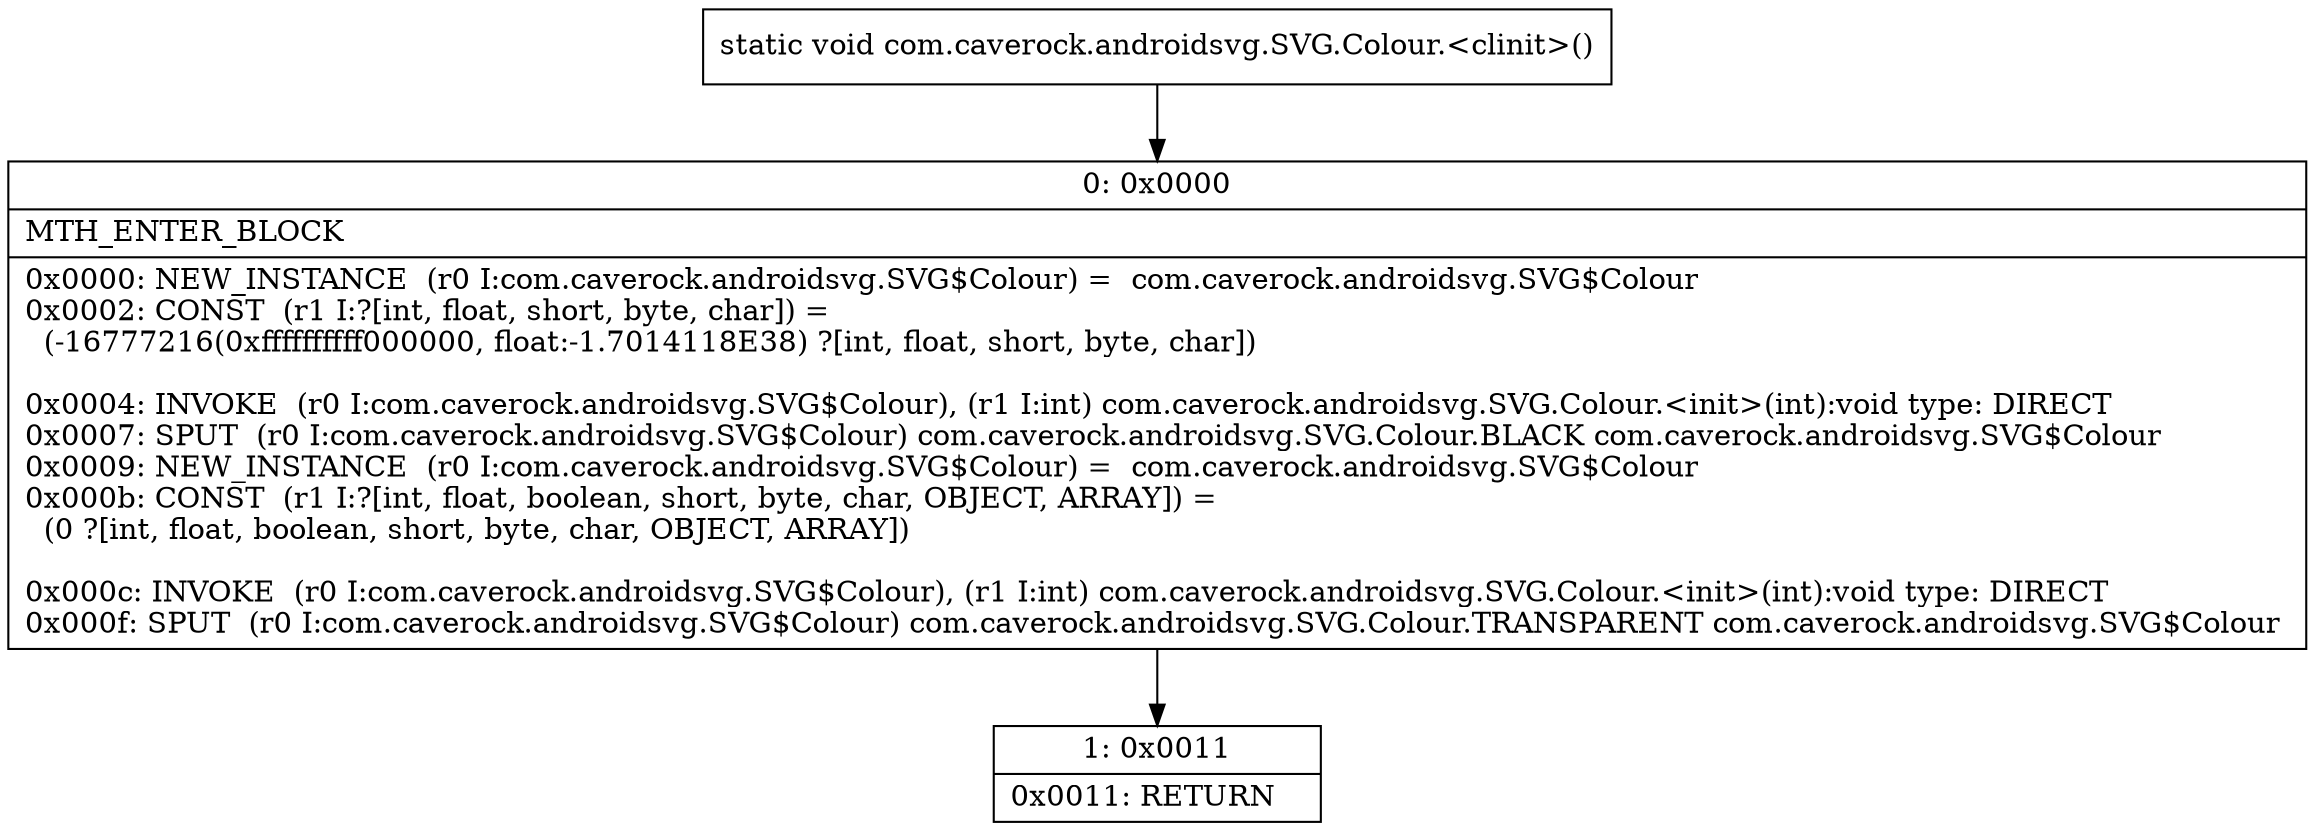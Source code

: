 digraph "CFG forcom.caverock.androidsvg.SVG.Colour.\<clinit\>()V" {
Node_0 [shape=record,label="{0\:\ 0x0000|MTH_ENTER_BLOCK\l|0x0000: NEW_INSTANCE  (r0 I:com.caverock.androidsvg.SVG$Colour) =  com.caverock.androidsvg.SVG$Colour \l0x0002: CONST  (r1 I:?[int, float, short, byte, char]) = \l  (\-16777216(0xffffffffff000000, float:\-1.7014118E38) ?[int, float, short, byte, char])\l \l0x0004: INVOKE  (r0 I:com.caverock.androidsvg.SVG$Colour), (r1 I:int) com.caverock.androidsvg.SVG.Colour.\<init\>(int):void type: DIRECT \l0x0007: SPUT  (r0 I:com.caverock.androidsvg.SVG$Colour) com.caverock.androidsvg.SVG.Colour.BLACK com.caverock.androidsvg.SVG$Colour \l0x0009: NEW_INSTANCE  (r0 I:com.caverock.androidsvg.SVG$Colour) =  com.caverock.androidsvg.SVG$Colour \l0x000b: CONST  (r1 I:?[int, float, boolean, short, byte, char, OBJECT, ARRAY]) = \l  (0 ?[int, float, boolean, short, byte, char, OBJECT, ARRAY])\l \l0x000c: INVOKE  (r0 I:com.caverock.androidsvg.SVG$Colour), (r1 I:int) com.caverock.androidsvg.SVG.Colour.\<init\>(int):void type: DIRECT \l0x000f: SPUT  (r0 I:com.caverock.androidsvg.SVG$Colour) com.caverock.androidsvg.SVG.Colour.TRANSPARENT com.caverock.androidsvg.SVG$Colour \l}"];
Node_1 [shape=record,label="{1\:\ 0x0011|0x0011: RETURN   \l}"];
MethodNode[shape=record,label="{static void com.caverock.androidsvg.SVG.Colour.\<clinit\>() }"];
MethodNode -> Node_0;
Node_0 -> Node_1;
}


